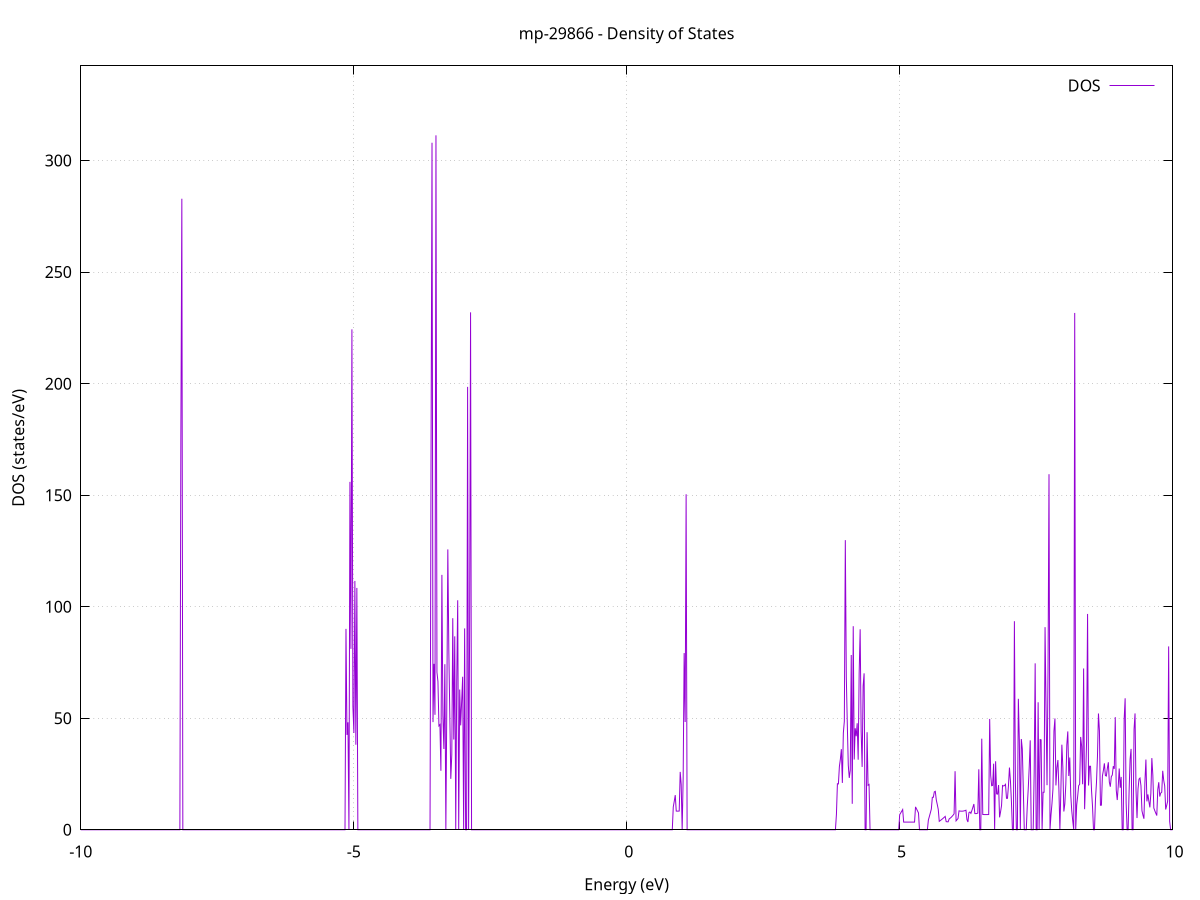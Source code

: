 set title 'mp-29866 - Density of States'
set xlabel 'Energy (eV)'
set ylabel 'DOS (states/eV)'
set grid
set xrange [-10:10]
set yrange [0:342.455]
set xzeroaxis lt -1
set terminal png size 800,600
set output 'mp-29866_dos_gnuplot.png'
plot '-' using 1:2 with lines title 'DOS'
-24.632900 0.000000
-24.614800 0.000000
-24.596700 0.000000
-24.578600 0.000000
-24.560500 0.000000
-24.542400 0.000000
-24.524200 0.000000
-24.506100 0.000000
-24.488000 0.000000
-24.469900 0.000000
-24.451800 0.000000
-24.433700 0.000000
-24.415600 0.000000
-24.397400 0.000000
-24.379300 0.000000
-24.361200 0.000000
-24.343100 0.000000
-24.325000 0.000000
-24.306900 0.000000
-24.288700 0.000000
-24.270600 0.000000
-24.252500 0.000000
-24.234400 0.000000
-24.216300 0.000000
-24.198200 0.000000
-24.180100 0.000000
-24.161900 0.000000
-24.143800 0.000000
-24.125700 0.000000
-24.107600 0.000000
-24.089500 0.000000
-24.071400 0.000000
-24.053300 0.000000
-24.035100 0.000000
-24.017000 0.000000
-23.998900 0.000000
-23.980800 0.000000
-23.962700 0.000000
-23.944600 0.000000
-23.926500 0.000000
-23.908300 0.000000
-23.890200 0.000000
-23.872100 0.000000
-23.854000 0.000000
-23.835900 0.000000
-23.817800 0.000000
-23.799700 0.000000
-23.781500 0.000000
-23.763400 0.000000
-23.745300 0.000000
-23.727200 0.000000
-23.709100 0.000000
-23.691000 0.000000
-23.672900 0.000000
-23.654700 0.000000
-23.636600 0.000000
-23.618500 0.000000
-23.600400 0.000000
-23.582300 0.000000
-23.564200 0.000000
-23.546100 0.000000
-23.527900 0.000000
-23.509800 0.000000
-23.491700 0.000000
-23.473600 0.000000
-23.455500 0.000000
-23.437400 0.000000
-23.419300 0.000000
-23.401100 0.000000
-23.383000 0.000000
-23.364900 0.000000
-23.346800 0.000000
-23.328700 0.000000
-23.310600 0.000000
-23.292500 0.000000
-23.274300 0.000000
-23.256200 0.000000
-23.238100 0.000000
-23.220000 0.000000
-23.201900 0.000000
-23.183800 0.000000
-23.165600 0.000000
-23.147500 0.000000
-23.129400 0.000000
-23.111300 0.000000
-23.093200 0.000000
-23.075100 0.000000
-23.057000 0.000000
-23.038800 0.000000
-23.020700 0.000000
-23.002600 0.000000
-22.984500 0.000000
-22.966400 0.000000
-22.948300 0.000000
-22.930200 0.000000
-22.912000 0.000000
-22.893900 0.000000
-22.875800 0.000000
-22.857700 0.000000
-22.839600 0.000000
-22.821500 0.000000
-22.803400 0.000000
-22.785200 0.000000
-22.767100 0.000000
-22.749000 0.000000
-22.730900 0.000000
-22.712800 0.000000
-22.694700 0.000000
-22.676600 0.000000
-22.658400 0.000000
-22.640300 0.000000
-22.622200 0.000000
-22.604100 0.000000
-22.586000 0.000000
-22.567900 0.000000
-22.549800 0.000000
-22.531600 0.000000
-22.513500 0.000000
-22.495400 0.000000
-22.477300 0.000000
-22.459200 0.000000
-22.441100 0.000000
-22.423000 0.000000
-22.404800 0.000000
-22.386700 0.000000
-22.368600 0.000000
-22.350500 0.000000
-22.332400 0.000000
-22.314300 0.000000
-22.296200 0.000000
-22.278000 0.000000
-22.259900 0.000000
-22.241800 0.000000
-22.223700 0.000000
-22.205600 0.000000
-22.187500 0.000000
-22.169400 0.000000
-22.151200 0.000000
-22.133100 0.000000
-22.115000 0.000000
-22.096900 0.000000
-22.078800 0.000000
-22.060700 0.000000
-22.042500 0.000000
-22.024400 0.000000
-22.006300 0.000000
-21.988200 0.000000
-21.970100 0.000000
-21.952000 0.000000
-21.933900 0.000000
-21.915700 0.000000
-21.897600 0.000000
-21.879500 0.000000
-21.861400 0.000000
-21.843300 0.000000
-21.825200 0.000000
-21.807100 0.000000
-21.788900 0.000000
-21.770800 0.000000
-21.752700 0.000000
-21.734600 0.000000
-21.716500 0.000000
-21.698400 0.000000
-21.680300 0.000000
-21.662100 0.000000
-21.644000 0.000000
-21.625900 0.000000
-21.607800 0.000000
-21.589700 0.000000
-21.571600 0.000000
-21.553500 0.000000
-21.535300 0.000000
-21.517200 0.000000
-21.499100 0.000000
-21.481000 0.000000
-21.462900 0.000000
-21.444800 0.000000
-21.426700 0.000000
-21.408500 0.000000
-21.390400 0.000000
-21.372300 0.000000
-21.354200 0.000000
-21.336100 0.000000
-21.318000 0.000000
-21.299900 0.000000
-21.281700 0.000000
-21.263600 0.000000
-21.245500 0.000000
-21.227400 0.000000
-21.209300 0.000000
-21.191200 0.000000
-21.173100 0.000000
-21.154900 0.000000
-21.136800 0.000000
-21.118700 0.000000
-21.100600 0.000000
-21.082500 0.000000
-21.064400 0.000000
-21.046200 0.000000
-21.028100 0.000000
-21.010000 0.000000
-20.991900 0.000000
-20.973800 0.000000
-20.955700 0.000000
-20.937600 0.000000
-20.919400 0.000000
-20.901300 0.000000
-20.883200 0.000000
-20.865100 0.000000
-20.847000 0.000000
-20.828900 0.000000
-20.810800 0.000000
-20.792600 0.000000
-20.774500 0.000000
-20.756400 0.000000
-20.738300 0.000000
-20.720200 0.000000
-20.702100 0.000000
-20.684000 0.000000
-20.665800 0.000000
-20.647700 0.000000
-20.629600 0.000000
-20.611500 0.000000
-20.593400 0.000000
-20.575300 0.000000
-20.557200 0.000000
-20.539000 0.000000
-20.520900 0.000000
-20.502800 0.000000
-20.484700 0.000000
-20.466600 0.000000
-20.448500 0.000000
-20.430400 0.000000
-20.412200 0.000000
-20.394100 0.000000
-20.376000 0.000000
-20.357900 0.000000
-20.339800 0.000000
-20.321700 0.000000
-20.303600 0.000000
-20.285400 0.000000
-20.267300 0.000000
-20.249200 0.000000
-20.231100 0.000000
-20.213000 0.000000
-20.194900 0.000000
-20.176800 0.000000
-20.158600 0.000000
-20.140500 0.000000
-20.122400 0.000000
-20.104300 0.000000
-20.086200 0.000000
-20.068100 0.000000
-20.050000 0.000000
-20.031800 0.000000
-20.013700 0.000000
-19.995600 0.000000
-19.977500 0.000000
-19.959400 0.000000
-19.941300 0.000000
-19.923100 0.000000
-19.905000 0.000000
-19.886900 0.000000
-19.868800 0.000000
-19.850700 0.000000
-19.832600 0.000000
-19.814500 0.000000
-19.796300 0.000000
-19.778200 0.000000
-19.760100 0.000000
-19.742000 0.000000
-19.723900 0.000000
-19.705800 0.000000
-19.687700 0.000000
-19.669500 0.000000
-19.651400 0.000000
-19.633300 0.000000
-19.615200 0.000000
-19.597100 0.000000
-19.579000 0.000000
-19.560900 0.000000
-19.542700 0.000000
-19.524600 0.000000
-19.506500 0.000000
-19.488400 0.000000
-19.470300 0.000000
-19.452200 0.000000
-19.434100 0.000000
-19.415900 0.000000
-19.397800 0.000000
-19.379700 0.000000
-19.361600 0.000000
-19.343500 0.000000
-19.325400 0.000000
-19.307300 0.000000
-19.289100 0.000000
-19.271000 0.000000
-19.252900 0.000000
-19.234800 0.000000
-19.216700 0.000000
-19.198600 0.000000
-19.180500 0.000000
-19.162300 0.000000
-19.144200 0.000000
-19.126100 0.000000
-19.108000 0.000000
-19.089900 0.000000
-19.071800 0.000000
-19.053700 0.000000
-19.035500 0.000000
-19.017400 0.000000
-18.999300 0.000000
-18.981200 0.000000
-18.963100 0.000000
-18.945000 0.000000
-18.926900 0.000000
-18.908700 0.000000
-18.890600 0.000000
-18.872500 0.000000
-18.854400 0.000000
-18.836300 0.000000
-18.818200 0.000000
-18.800000 0.000000
-18.781900 0.000000
-18.763800 0.000000
-18.745700 0.000000
-18.727600 0.000000
-18.709500 0.000000
-18.691400 0.000000
-18.673200 0.000000
-18.655100 0.000000
-18.637000 0.000000
-18.618900 0.000000
-18.600800 0.000000
-18.582700 0.000000
-18.564600 0.000000
-18.546400 0.000000
-18.528300 0.000000
-18.510200 0.000000
-18.492100 0.000000
-18.474000 0.000000
-18.455900 0.000000
-18.437800 0.000000
-18.419600 0.000000
-18.401500 0.000000
-18.383400 0.000000
-18.365300 0.000000
-18.347200 0.000000
-18.329100 0.000000
-18.311000 0.000000
-18.292800 0.000000
-18.274700 0.000000
-18.256600 0.000000
-18.238500 0.000000
-18.220400 0.000000
-18.202300 0.000000
-18.184200 0.000000
-18.166000 0.000000
-18.147900 0.000000
-18.129800 0.000000
-18.111700 0.000000
-18.093600 0.000000
-18.075500 0.000000
-18.057400 0.000000
-18.039200 0.000000
-18.021100 0.000000
-18.003000 0.000000
-17.984900 0.000000
-17.966800 0.000000
-17.948700 0.000000
-17.930600 0.000000
-17.912400 0.000000
-17.894300 0.000000
-17.876200 0.000000
-17.858100 0.000000
-17.840000 0.000000
-17.821900 0.000000
-17.803700 0.000000
-17.785600 0.000000
-17.767500 0.000000
-17.749400 0.000000
-17.731300 0.000000
-17.713200 0.000000
-17.695100 0.000000
-17.676900 0.000000
-17.658800 0.000000
-17.640700 0.000000
-17.622600 0.000000
-17.604500 0.000000
-17.586400 0.000000
-17.568300 0.000000
-17.550100 0.000000
-17.532000 0.000000
-17.513900 0.000000
-17.495800 0.000000
-17.477700 0.000000
-17.459600 0.000000
-17.441500 0.000000
-17.423300 0.000000
-17.405200 0.000000
-17.387100 0.000000
-17.369000 0.000000
-17.350900 0.000000
-17.332800 0.000000
-17.314700 0.000000
-17.296500 0.000000
-17.278400 0.000000
-17.260300 0.000000
-17.242200 0.000000
-17.224100 0.000000
-17.206000 0.000000
-17.187900 0.000000
-17.169700 0.000000
-17.151600 0.000000
-17.133500 0.000000
-17.115400 0.000000
-17.097300 0.000000
-17.079200 0.000000
-17.061100 0.000000
-17.042900 0.000000
-17.024800 0.000000
-17.006700 0.000000
-16.988600 0.000000
-16.970500 0.000000
-16.952400 0.000000
-16.934300 0.000000
-16.916100 0.000000
-16.898000 0.000000
-16.879900 0.000000
-16.861800 0.000000
-16.843700 0.000000
-16.825600 0.000000
-16.807500 0.000000
-16.789300 0.000000
-16.771200 0.000000
-16.753100 0.000000
-16.735000 0.000000
-16.716900 0.000000
-16.698800 0.000000
-16.680600 0.000000
-16.662500 0.000000
-16.644400 0.000000
-16.626300 0.000000
-16.608200 0.000000
-16.590100 0.000000
-16.572000 0.000000
-16.553800 0.000000
-16.535700 0.000000
-16.517600 0.000000
-16.499500 0.000000
-16.481400 0.000000
-16.463300 0.000000
-16.445200 0.000000
-16.427000 0.000000
-16.408900 0.000000
-16.390800 0.000000
-16.372700 0.000000
-16.354600 0.000000
-16.336500 0.000000
-16.318400 0.000000
-16.300200 0.000000
-16.282100 0.000000
-16.264000 0.000000
-16.245900 0.000000
-16.227800 0.000000
-16.209700 54.570800
-16.191600 0.000000
-16.173400 142.976400
-16.155300 39.903200
-16.137200 0.000000
-16.119100 0.000000
-16.101000 0.000000
-16.082900 0.000000
-16.064800 0.000000
-16.046600 0.000000
-16.028500 0.000000
-16.010400 0.000000
-15.992300 0.000000
-15.974200 0.000000
-15.956100 0.000000
-15.938000 0.000000
-15.919800 0.000000
-15.901700 0.000000
-15.883600 0.000000
-15.865500 0.000000
-15.847400 0.000000
-15.829300 0.000000
-15.811200 0.000000
-15.793000 0.000000
-15.774900 0.000000
-15.756800 0.000000
-15.738700 0.000000
-15.720600 0.000000
-15.702500 0.000000
-15.684400 0.000000
-15.666200 0.000000
-15.648100 0.000000
-15.630000 0.000000
-15.611900 0.000000
-15.593800 0.000000
-15.575700 0.000000
-15.557500 0.000000
-15.539400 0.000000
-15.521300 0.000000
-15.503200 0.000000
-15.485100 0.000000
-15.467000 0.000000
-15.448900 202.214100
-15.430700 954.717300
-15.412600 2573.237900
-15.394500 0.000000
-15.376400 0.000000
-15.358300 0.000000
-15.340200 0.000000
-15.322100 0.000000
-15.303900 0.000000
-15.285800 0.000000
-15.267700 0.000000
-15.249600 0.000000
-15.231500 0.000000
-15.213400 0.000000
-15.195300 0.000000
-15.177100 0.000000
-15.159000 0.000000
-15.140900 0.000000
-15.122800 0.000000
-15.104700 0.000000
-15.086600 0.000000
-15.068500 0.000000
-15.050300 0.000000
-15.032200 0.000000
-15.014100 0.000000
-14.996000 0.000000
-14.977900 0.000000
-14.959800 0.000000
-14.941700 0.000000
-14.923500 0.000000
-14.905400 0.000000
-14.887300 0.000000
-14.869200 0.000000
-14.851100 0.000000
-14.833000 0.000000
-14.814900 0.000000
-14.796700 0.000000
-14.778600 0.000000
-14.760500 0.000000
-14.742400 0.000000
-14.724300 0.000000
-14.706200 0.000000
-14.688100 0.000000
-14.669900 0.000000
-14.651800 0.000000
-14.633700 0.000000
-14.615600 0.000000
-14.597500 0.000000
-14.579400 0.000000
-14.561200 0.000000
-14.543100 0.000000
-14.525000 0.000000
-14.506900 0.000000
-14.488800 0.000000
-14.470700 0.000000
-14.452600 0.000000
-14.434400 0.000000
-14.416300 0.000000
-14.398200 0.000000
-14.380100 0.000000
-14.362000 0.000000
-14.343900 0.000000
-14.325800 0.000000
-14.307600 0.000000
-14.289500 0.000000
-14.271400 0.000000
-14.253300 0.000000
-14.235200 0.000000
-14.217100 0.000000
-14.199000 0.000000
-14.180800 0.000000
-14.162700 0.000000
-14.144600 0.000000
-14.126500 0.000000
-14.108400 0.000000
-14.090300 0.000000
-14.072200 0.000000
-14.054000 0.000000
-14.035900 0.000000
-14.017800 0.000000
-13.999700 0.000000
-13.981600 0.000000
-13.963500 0.000000
-13.945400 0.000000
-13.927200 0.000000
-13.909100 0.000000
-13.891000 0.000000
-13.872900 0.000000
-13.854800 0.000000
-13.836700 0.000000
-13.818600 0.000000
-13.800400 0.000000
-13.782300 0.000000
-13.764200 0.000000
-13.746100 0.000000
-13.728000 0.000000
-13.709900 0.000000
-13.691800 0.000000
-13.673600 0.000000
-13.655500 0.000000
-13.637400 0.000000
-13.619300 0.000000
-13.601200 0.000000
-13.583100 0.000000
-13.565000 0.000000
-13.546800 0.000000
-13.528700 0.000000
-13.510600 0.000000
-13.492500 0.000000
-13.474400 0.000000
-13.456300 0.000000
-13.438100 0.000000
-13.420000 0.000000
-13.401900 0.000000
-13.383800 0.000000
-13.365700 0.000000
-13.347600 0.000000
-13.329500 0.000000
-13.311300 0.000000
-13.293200 0.000000
-13.275100 0.000000
-13.257000 0.000000
-13.238900 0.000000
-13.220800 0.000000
-13.202700 0.000000
-13.184500 0.000000
-13.166400 0.000000
-13.148300 0.000000
-13.130200 0.000000
-13.112100 0.000000
-13.094000 0.000000
-13.075900 0.000000
-13.057700 0.000000
-13.039600 0.000000
-13.021500 0.000000
-13.003400 0.000000
-12.985300 0.000000
-12.967200 0.000000
-12.949100 0.000000
-12.930900 0.000000
-12.912800 0.000000
-12.894700 0.000000
-12.876600 0.000000
-12.858500 0.000000
-12.840400 0.000000
-12.822300 0.000000
-12.804100 0.000000
-12.786000 0.000000
-12.767900 0.000000
-12.749800 0.000000
-12.731700 0.000000
-12.713600 0.000000
-12.695500 0.000000
-12.677300 0.000000
-12.659200 0.000000
-12.641100 0.000000
-12.623000 0.000000
-12.604900 0.000000
-12.586800 0.000000
-12.568700 0.000000
-12.550500 0.000000
-12.532400 0.000000
-12.514300 0.000000
-12.496200 0.000000
-12.478100 0.000000
-12.460000 0.000000
-12.441900 0.000000
-12.423700 0.000000
-12.405600 0.000000
-12.387500 0.000000
-12.369400 0.000000
-12.351300 0.000000
-12.333200 0.000000
-12.315000 0.000000
-12.296900 0.000000
-12.278800 0.000000
-12.260700 0.000000
-12.242600 0.000000
-12.224500 0.000000
-12.206400 0.000000
-12.188200 0.000000
-12.170100 0.000000
-12.152000 0.000000
-12.133900 0.000000
-12.115800 0.000000
-12.097700 0.000000
-12.079600 0.000000
-12.061400 0.000000
-12.043300 0.000000
-12.025200 0.000000
-12.007100 0.000000
-11.989000 0.000000
-11.970900 0.000000
-11.952800 0.000000
-11.934600 0.000000
-11.916500 0.000000
-11.898400 0.000000
-11.880300 0.000000
-11.862200 0.000000
-11.844100 0.000000
-11.826000 0.000000
-11.807800 0.000000
-11.789700 0.000000
-11.771600 0.000000
-11.753500 0.000000
-11.735400 0.000000
-11.717300 0.000000
-11.699200 0.000000
-11.681000 0.000000
-11.662900 0.000000
-11.644800 0.000000
-11.626700 0.000000
-11.608600 0.000000
-11.590500 0.000000
-11.572400 0.000000
-11.554200 0.000000
-11.536100 0.000000
-11.518000 0.000000
-11.499900 0.000000
-11.481800 0.000000
-11.463700 0.000000
-11.445600 0.000000
-11.427400 0.000000
-11.409300 0.000000
-11.391200 0.000000
-11.373100 0.000000
-11.355000 0.000000
-11.336900 0.000000
-11.318700 0.000000
-11.300600 0.000000
-11.282500 0.000000
-11.264400 0.000000
-11.246300 0.000000
-11.228200 0.000000
-11.210100 0.000000
-11.191900 0.000000
-11.173800 0.000000
-11.155700 0.000000
-11.137600 0.000000
-11.119500 0.000000
-11.101400 0.000000
-11.083300 0.000000
-11.065100 0.000000
-11.047000 0.000000
-11.028900 0.000000
-11.010800 0.000000
-10.992700 0.000000
-10.974600 0.000000
-10.956500 0.000000
-10.938300 0.000000
-10.920200 0.000000
-10.902100 0.000000
-10.884000 0.000000
-10.865900 0.000000
-10.847800 0.000000
-10.829700 0.000000
-10.811500 0.000000
-10.793400 0.000000
-10.775300 0.000000
-10.757200 0.000000
-10.739100 0.000000
-10.721000 0.000000
-10.702900 0.000000
-10.684700 0.000000
-10.666600 0.000000
-10.648500 0.000000
-10.630400 0.000000
-10.612300 0.000000
-10.594200 0.000000
-10.576100 0.000000
-10.557900 0.000000
-10.539800 0.000000
-10.521700 0.000000
-10.503600 0.000000
-10.485500 0.000000
-10.467400 0.000000
-10.449300 0.000000
-10.431100 0.000000
-10.413000 0.000000
-10.394900 0.000000
-10.376800 0.000000
-10.358700 0.000000
-10.340600 0.000000
-10.322500 0.000000
-10.304300 0.000000
-10.286200 0.000000
-10.268100 0.000000
-10.250000 0.000000
-10.231900 0.000000
-10.213800 0.000000
-10.195600 0.000000
-10.177500 0.000000
-10.159400 0.000000
-10.141300 0.000000
-10.123200 0.000000
-10.105100 0.000000
-10.087000 0.000000
-10.068800 0.000000
-10.050700 0.000000
-10.032600 0.000000
-10.014500 0.000000
-9.996400 0.000000
-9.978300 0.000000
-9.960200 0.000000
-9.942000 0.000000
-9.923900 0.000000
-9.905800 0.000000
-9.887700 0.000000
-9.869600 0.000000
-9.851500 0.000000
-9.833400 0.000000
-9.815200 0.000000
-9.797100 0.000000
-9.779000 0.000000
-9.760900 0.000000
-9.742800 0.000000
-9.724700 0.000000
-9.706600 0.000000
-9.688400 0.000000
-9.670300 0.000000
-9.652200 0.000000
-9.634100 0.000000
-9.616000 0.000000
-9.597900 0.000000
-9.579800 0.000000
-9.561600 0.000000
-9.543500 0.000000
-9.525400 0.000000
-9.507300 0.000000
-9.489200 0.000000
-9.471100 0.000000
-9.453000 0.000000
-9.434800 0.000000
-9.416700 0.000000
-9.398600 0.000000
-9.380500 0.000000
-9.362400 0.000000
-9.344300 0.000000
-9.326200 0.000000
-9.308000 0.000000
-9.289900 0.000000
-9.271800 0.000000
-9.253700 0.000000
-9.235600 0.000000
-9.217500 0.000000
-9.199400 0.000000
-9.181200 0.000000
-9.163100 0.000000
-9.145000 0.000000
-9.126900 0.000000
-9.108800 0.000000
-9.090700 0.000000
-9.072500 0.000000
-9.054400 0.000000
-9.036300 0.000000
-9.018200 0.000000
-9.000100 0.000000
-8.982000 0.000000
-8.963900 0.000000
-8.945700 0.000000
-8.927600 0.000000
-8.909500 0.000000
-8.891400 0.000000
-8.873300 0.000000
-8.855200 0.000000
-8.837100 0.000000
-8.818900 0.000000
-8.800800 0.000000
-8.782700 0.000000
-8.764600 0.000000
-8.746500 0.000000
-8.728400 0.000000
-8.710300 0.000000
-8.692100 0.000000
-8.674000 0.000000
-8.655900 0.000000
-8.637800 0.000000
-8.619700 0.000000
-8.601600 0.000000
-8.583500 0.000000
-8.565300 0.000000
-8.547200 0.000000
-8.529100 0.000000
-8.511000 0.000000
-8.492900 0.000000
-8.474800 0.000000
-8.456700 0.000000
-8.438500 0.000000
-8.420400 0.000000
-8.402300 0.000000
-8.384200 0.000000
-8.366100 0.000000
-8.348000 0.000000
-8.329900 0.000000
-8.311700 0.000000
-8.293600 0.000000
-8.275500 0.000000
-8.257400 0.000000
-8.239300 0.000000
-8.221200 0.000000
-8.203100 0.000000
-8.184900 0.000000
-8.166800 176.153300
-8.148700 282.906400
-8.130600 0.000000
-8.112500 0.000000
-8.094400 0.000000
-8.076200 0.000000
-8.058100 0.000000
-8.040000 0.000000
-8.021900 0.000000
-8.003800 0.000000
-7.985700 0.000000
-7.967600 0.000000
-7.949400 0.000000
-7.931300 0.000000
-7.913200 0.000000
-7.895100 0.000000
-7.877000 0.000000
-7.858900 0.000000
-7.840800 0.000000
-7.822600 0.000000
-7.804500 0.000000
-7.786400 0.000000
-7.768300 0.000000
-7.750200 0.000000
-7.732100 0.000000
-7.714000 0.000000
-7.695800 0.000000
-7.677700 0.000000
-7.659600 0.000000
-7.641500 0.000000
-7.623400 0.000000
-7.605300 0.000000
-7.587200 0.000000
-7.569000 0.000000
-7.550900 0.000000
-7.532800 0.000000
-7.514700 0.000000
-7.496600 0.000000
-7.478500 0.000000
-7.460400 0.000000
-7.442200 0.000000
-7.424100 0.000000
-7.406000 0.000000
-7.387900 0.000000
-7.369800 0.000000
-7.351700 0.000000
-7.333600 0.000000
-7.315400 0.000000
-7.297300 0.000000
-7.279200 0.000000
-7.261100 0.000000
-7.243000 0.000000
-7.224900 0.000000
-7.206800 0.000000
-7.188600 0.000000
-7.170500 0.000000
-7.152400 0.000000
-7.134300 0.000000
-7.116200 0.000000
-7.098100 0.000000
-7.080000 0.000000
-7.061800 0.000000
-7.043700 0.000000
-7.025600 0.000000
-7.007500 0.000000
-6.989400 0.000000
-6.971300 0.000000
-6.953100 0.000000
-6.935000 0.000000
-6.916900 0.000000
-6.898800 0.000000
-6.880700 0.000000
-6.862600 0.000000
-6.844500 0.000000
-6.826300 0.000000
-6.808200 0.000000
-6.790100 0.000000
-6.772000 0.000000
-6.753900 0.000000
-6.735800 0.000000
-6.717700 0.000000
-6.699500 0.000000
-6.681400 0.000000
-6.663300 0.000000
-6.645200 0.000000
-6.627100 0.000000
-6.609000 0.000000
-6.590900 0.000000
-6.572700 0.000000
-6.554600 0.000000
-6.536500 0.000000
-6.518400 0.000000
-6.500300 0.000000
-6.482200 0.000000
-6.464100 0.000000
-6.445900 0.000000
-6.427800 0.000000
-6.409700 0.000000
-6.391600 0.000000
-6.373500 0.000000
-6.355400 0.000000
-6.337300 0.000000
-6.319100 0.000000
-6.301000 0.000000
-6.282900 0.000000
-6.264800 0.000000
-6.246700 0.000000
-6.228600 0.000000
-6.210500 0.000000
-6.192300 0.000000
-6.174200 0.000000
-6.156100 0.000000
-6.138000 0.000000
-6.119900 0.000000
-6.101800 0.000000
-6.083700 0.000000
-6.065500 0.000000
-6.047400 0.000000
-6.029300 0.000000
-6.011200 0.000000
-5.993100 0.000000
-5.975000 0.000000
-5.956900 0.000000
-5.938700 0.000000
-5.920600 0.000000
-5.902500 0.000000
-5.884400 0.000000
-5.866300 0.000000
-5.848200 0.000000
-5.830000 0.000000
-5.811900 0.000000
-5.793800 0.000000
-5.775700 0.000000
-5.757600 0.000000
-5.739500 0.000000
-5.721400 0.000000
-5.703200 0.000000
-5.685100 0.000000
-5.667000 0.000000
-5.648900 0.000000
-5.630800 0.000000
-5.612700 0.000000
-5.594600 0.000000
-5.576400 0.000000
-5.558300 0.000000
-5.540200 0.000000
-5.522100 0.000000
-5.504000 0.000000
-5.485900 0.000000
-5.467800 0.000000
-5.449600 0.000000
-5.431500 0.000000
-5.413400 0.000000
-5.395300 0.000000
-5.377200 0.000000
-5.359100 0.000000
-5.341000 0.000000
-5.322800 0.000000
-5.304700 0.000000
-5.286600 0.000000
-5.268500 0.000000
-5.250400 0.000000
-5.232300 0.000000
-5.214200 0.000000
-5.196000 0.000000
-5.177900 0.000000
-5.159800 0.000000
-5.141700 90.052000
-5.123600 42.515900
-5.105500 48.177000
-5.087400 0.000000
-5.069200 155.979800
-5.051100 81.104700
-5.033000 224.351100
-5.014900 55.286600
-4.996800 43.385200
-4.978700 111.555300
-4.960600 38.137200
-4.942400 108.403600
-4.924300 0.000000
-4.906200 0.000000
-4.888100 0.000000
-4.870000 0.000000
-4.851900 0.000000
-4.833700 0.000000
-4.815600 0.000000
-4.797500 0.000000
-4.779400 0.000000
-4.761300 0.000000
-4.743200 0.000000
-4.725100 0.000000
-4.706900 0.000000
-4.688800 0.000000
-4.670700 0.000000
-4.652600 0.000000
-4.634500 0.000000
-4.616400 0.000000
-4.598300 0.000000
-4.580100 0.000000
-4.562000 0.000000
-4.543900 0.000000
-4.525800 0.000000
-4.507700 0.000000
-4.489600 0.000000
-4.471500 0.000000
-4.453300 0.000000
-4.435200 0.000000
-4.417100 0.000000
-4.399000 0.000000
-4.380900 0.000000
-4.362800 0.000000
-4.344700 0.000000
-4.326500 0.000000
-4.308400 0.000000
-4.290300 0.000000
-4.272200 0.000000
-4.254100 0.000000
-4.236000 0.000000
-4.217900 0.000000
-4.199700 0.000000
-4.181600 0.000000
-4.163500 0.000000
-4.145400 0.000000
-4.127300 0.000000
-4.109200 0.000000
-4.091100 0.000000
-4.072900 0.000000
-4.054800 0.000000
-4.036700 0.000000
-4.018600 0.000000
-4.000500 0.000000
-3.982400 0.000000
-3.964300 0.000000
-3.946100 0.000000
-3.928000 0.000000
-3.909900 0.000000
-3.891800 0.000000
-3.873700 0.000000
-3.855600 0.000000
-3.837500 0.000000
-3.819300 0.000000
-3.801200 0.000000
-3.783100 0.000000
-3.765000 0.000000
-3.746900 0.000000
-3.728800 0.000000
-3.710600 0.000000
-3.692500 0.000000
-3.674400 0.000000
-3.656300 0.000000
-3.638200 0.000000
-3.620100 0.000000
-3.602000 0.000000
-3.583800 164.775900
-3.565700 308.001000
-3.547600 48.251200
-3.529500 74.414300
-3.511400 51.544500
-3.493300 311.322700
-3.475200 70.611000
-3.457000 66.456100
-3.438900 46.589500
-3.420800 47.134100
-3.402700 26.455300
-3.384600 114.287100
-3.366500 51.171500
-3.348400 36.224700
-3.330200 74.216100
-3.312100 0.000000
-3.294000 57.974500
-3.275900 125.694300
-3.257800 80.625000
-3.239700 51.429900
-3.221600 22.816800
-3.203400 33.681500
-3.185300 94.850000
-3.167200 40.456600
-3.149100 86.717500
-3.131000 0.000000
-3.112900 66.497900
-3.094800 102.874600
-3.076600 0.000000
-3.058500 62.852600
-3.040400 46.814200
-3.022300 57.762500
-3.004200 68.590800
-2.986100 0.000000
-2.968000 90.279400
-2.949800 0.000000
-2.931700 0.000000
-2.913600 198.544800
-2.895500 0.000000
-2.877400 86.576900
-2.859300 231.964800
-2.841200 0.000000
-2.823000 0.000000
-2.804900 0.000000
-2.786800 0.000000
-2.768700 0.000000
-2.750600 0.000000
-2.732500 0.000000
-2.714400 0.000000
-2.696200 0.000000
-2.678100 0.000000
-2.660000 0.000000
-2.641900 0.000000
-2.623800 0.000000
-2.605700 0.000000
-2.587500 0.000000
-2.569400 0.000000
-2.551300 0.000000
-2.533200 0.000000
-2.515100 0.000000
-2.497000 0.000000
-2.478900 0.000000
-2.460700 0.000000
-2.442600 0.000000
-2.424500 0.000000
-2.406400 0.000000
-2.388300 0.000000
-2.370200 0.000000
-2.352100 0.000000
-2.333900 0.000000
-2.315800 0.000000
-2.297700 0.000000
-2.279600 0.000000
-2.261500 0.000000
-2.243400 0.000000
-2.225300 0.000000
-2.207100 0.000000
-2.189000 0.000000
-2.170900 0.000000
-2.152800 0.000000
-2.134700 0.000000
-2.116600 0.000000
-2.098500 0.000000
-2.080300 0.000000
-2.062200 0.000000
-2.044100 0.000000
-2.026000 0.000000
-2.007900 0.000000
-1.989800 0.000000
-1.971700 0.000000
-1.953500 0.000000
-1.935400 0.000000
-1.917300 0.000000
-1.899200 0.000000
-1.881100 0.000000
-1.863000 0.000000
-1.844900 0.000000
-1.826700 0.000000
-1.808600 0.000000
-1.790500 0.000000
-1.772400 0.000000
-1.754300 0.000000
-1.736200 0.000000
-1.718100 0.000000
-1.699900 0.000000
-1.681800 0.000000
-1.663700 0.000000
-1.645600 0.000000
-1.627500 0.000000
-1.609400 0.000000
-1.591200 0.000000
-1.573100 0.000000
-1.555000 0.000000
-1.536900 0.000000
-1.518800 0.000000
-1.500700 0.000000
-1.482600 0.000000
-1.464400 0.000000
-1.446300 0.000000
-1.428200 0.000000
-1.410100 0.000000
-1.392000 0.000000
-1.373900 0.000000
-1.355800 0.000000
-1.337600 0.000000
-1.319500 0.000000
-1.301400 0.000000
-1.283300 0.000000
-1.265200 0.000000
-1.247100 0.000000
-1.229000 0.000000
-1.210800 0.000000
-1.192700 0.000000
-1.174600 0.000000
-1.156500 0.000000
-1.138400 0.000000
-1.120300 0.000000
-1.102200 0.000000
-1.084000 0.000000
-1.065900 0.000000
-1.047800 0.000000
-1.029700 0.000000
-1.011600 0.000000
-0.993500 0.000000
-0.975400 0.000000
-0.957200 0.000000
-0.939100 0.000000
-0.921000 0.000000
-0.902900 0.000000
-0.884800 0.000000
-0.866700 0.000000
-0.848600 0.000000
-0.830400 0.000000
-0.812300 0.000000
-0.794200 0.000000
-0.776100 0.000000
-0.758000 0.000000
-0.739900 0.000000
-0.721800 0.000000
-0.703600 0.000000
-0.685500 0.000000
-0.667400 0.000000
-0.649300 0.000000
-0.631200 0.000000
-0.613100 0.000000
-0.595000 0.000000
-0.576800 0.000000
-0.558700 0.000000
-0.540600 0.000000
-0.522500 0.000000
-0.504400 0.000000
-0.486300 0.000000
-0.468100 0.000000
-0.450000 0.000000
-0.431900 0.000000
-0.413800 0.000000
-0.395700 0.000000
-0.377600 0.000000
-0.359500 0.000000
-0.341300 0.000000
-0.323200 0.000000
-0.305100 0.000000
-0.287000 0.000000
-0.268900 0.000000
-0.250800 0.000000
-0.232700 0.000000
-0.214500 0.000000
-0.196400 0.000000
-0.178300 0.000000
-0.160200 0.000000
-0.142100 0.000000
-0.124000 0.000000
-0.105900 0.000000
-0.087700 0.000000
-0.069600 0.000000
-0.051500 0.000000
-0.033400 0.000000
-0.015300 0.000000
0.002800 0.000000
0.020900 0.000000
0.039100 0.000000
0.057200 0.000000
0.075300 0.000000
0.093400 0.000000
0.111500 0.000000
0.129600 0.000000
0.147700 0.000000
0.165900 0.000000
0.184000 0.000000
0.202100 0.000000
0.220200 0.000000
0.238300 0.000000
0.256400 0.000000
0.274500 0.000000
0.292700 0.000000
0.310800 0.000000
0.328900 0.000000
0.347000 0.000000
0.365100 0.000000
0.383200 0.000000
0.401300 0.000000
0.419500 0.000000
0.437600 0.000000
0.455700 0.000000
0.473800 0.000000
0.491900 0.000000
0.510000 0.000000
0.528100 0.000000
0.546300 0.000000
0.564400 0.000000
0.582500 0.000000
0.600600 0.000000
0.618700 0.000000
0.636800 0.000000
0.655000 0.000000
0.673100 0.000000
0.691200 0.000000
0.709300 0.000000
0.727400 0.000000
0.745500 0.000000
0.763600 0.000000
0.781800 0.000000
0.799900 0.000000
0.818000 0.000000
0.836100 0.000000
0.854200 10.217200
0.872300 12.780000
0.890400 15.539300
0.908600 8.381900
0.926700 8.355800
0.944800 8.358400
0.962900 8.389700
0.981000 25.939500
0.999100 20.378700
1.017200 0.000000
1.035400 23.368500
1.053500 79.220400
1.071600 48.323000
1.089700 150.414100
1.107800 0.000000
1.125900 0.000000
1.144000 0.000000
1.162200 0.000000
1.180300 0.000000
1.198400 0.000000
1.216500 0.000000
1.234600 0.000000
1.252700 0.000000
1.270800 0.000000
1.289000 0.000000
1.307100 0.000000
1.325200 0.000000
1.343300 0.000000
1.361400 0.000000
1.379500 0.000000
1.397600 0.000000
1.415800 0.000000
1.433900 0.000000
1.452000 0.000000
1.470100 0.000000
1.488200 0.000000
1.506300 0.000000
1.524400 0.000000
1.542600 0.000000
1.560700 0.000000
1.578800 0.000000
1.596900 0.000000
1.615000 0.000000
1.633100 0.000000
1.651300 0.000000
1.669400 0.000000
1.687500 0.000000
1.705600 0.000000
1.723700 0.000000
1.741800 0.000000
1.759900 0.000000
1.778100 0.000000
1.796200 0.000000
1.814300 0.000000
1.832400 0.000000
1.850500 0.000000
1.868600 0.000000
1.886700 0.000000
1.904900 0.000000
1.923000 0.000000
1.941100 0.000000
1.959200 0.000000
1.977300 0.000000
1.995400 0.000000
2.013500 0.000000
2.031700 0.000000
2.049800 0.000000
2.067900 0.000000
2.086000 0.000000
2.104100 0.000000
2.122200 0.000000
2.140300 0.000000
2.158500 0.000000
2.176600 0.000000
2.194700 0.000000
2.212800 0.000000
2.230900 0.000000
2.249000 0.000000
2.267100 0.000000
2.285300 0.000000
2.303400 0.000000
2.321500 0.000000
2.339600 0.000000
2.357700 0.000000
2.375800 0.000000
2.393900 0.000000
2.412100 0.000000
2.430200 0.000000
2.448300 0.000000
2.466400 0.000000
2.484500 0.000000
2.502600 0.000000
2.520700 0.000000
2.538900 0.000000
2.557000 0.000000
2.575100 0.000000
2.593200 0.000000
2.611300 0.000000
2.629400 0.000000
2.647500 0.000000
2.665700 0.000000
2.683800 0.000000
2.701900 0.000000
2.720000 0.000000
2.738100 0.000000
2.756200 0.000000
2.774400 0.000000
2.792500 0.000000
2.810600 0.000000
2.828700 0.000000
2.846800 0.000000
2.864900 0.000000
2.883000 0.000000
2.901200 0.000000
2.919300 0.000000
2.937400 0.000000
2.955500 0.000000
2.973600 0.000000
2.991700 0.000000
3.009800 0.000000
3.028000 0.000000
3.046100 0.000000
3.064200 0.000000
3.082300 0.000000
3.100400 0.000000
3.118500 0.000000
3.136600 0.000000
3.154800 0.000000
3.172900 0.000000
3.191000 0.000000
3.209100 0.000000
3.227200 0.000000
3.245300 0.000000
3.263400 0.000000
3.281600 0.000000
3.299700 0.000000
3.317800 0.000000
3.335900 0.000000
3.354000 0.000000
3.372100 0.000000
3.390200 0.000000
3.408400 0.000000
3.426500 0.000000
3.444600 0.000000
3.462700 0.000000
3.480800 0.000000
3.498900 0.000000
3.517000 0.000000
3.535200 0.000000
3.553300 0.000000
3.571400 0.000000
3.589500 0.000000
3.607600 0.000000
3.625700 0.000000
3.643800 0.000000
3.662000 0.000000
3.680100 0.000000
3.698200 0.000000
3.716300 0.000000
3.734400 0.000000
3.752500 0.000000
3.770600 0.000000
3.788800 0.000000
3.806900 0.000000
3.825000 0.000000
3.843100 6.894900
3.861200 20.637700
3.879300 20.559000
3.897500 28.358300
3.915600 31.682400
3.933700 36.148500
3.951800 21.007600
3.969900 43.378900
3.988000 48.624000
4.006100 129.848200
4.024300 68.465500
4.042400 47.207800
4.060500 28.928100
4.078600 23.250000
4.096700 26.694000
4.114800 78.343100
4.132900 11.634600
4.151100 91.271300
4.169200 31.499100
4.187300 45.509500
4.205400 41.942500
4.223500 47.752100
4.241600 31.400100
4.259700 70.225100
4.277900 89.878400
4.296000 44.180800
4.314100 28.171400
4.332200 64.449800
4.350300 70.135500
4.368400 0.000000
4.386500 0.000000
4.404700 43.744500
4.422800 19.957000
4.440900 20.314600
4.459000 0.000000
4.477100 0.000000
4.495200 0.000000
4.513300 0.000000
4.531500 0.000000
4.549600 0.000000
4.567700 0.000000
4.585800 0.000000
4.603900 0.000000
4.622000 0.000000
4.640100 0.000000
4.658300 0.000000
4.676400 0.000000
4.694500 0.000000
4.712600 0.000000
4.730700 0.000000
4.748800 0.000000
4.766900 0.000000
4.785100 0.000000
4.803200 0.000000
4.821300 0.000000
4.839400 0.000000
4.857500 0.000000
4.875600 0.000000
4.893800 0.000000
4.911900 0.000000
4.930000 0.000000
4.948100 0.000000
4.966200 0.000000
4.984300 0.000000
5.002400 6.774200
5.020600 7.530000
5.038700 8.293200
5.056800 9.063800
5.074900 3.441500
5.093000 3.441200
5.111100 3.441000
5.129200 3.440800
5.147400 3.440700
5.165500 3.440700
5.183600 3.440700
5.201700 3.440700
5.219800 3.440800
5.237900 3.441000
5.256000 3.441200
5.274200 3.441500
5.292300 10.267900
5.310400 9.373200
5.328500 8.467900
5.346600 7.551900
5.364700 0.000000
5.382800 0.000000
5.401000 0.000000
5.419100 0.000000
5.437200 0.000000
5.455300 0.000000
5.473400 0.000000
5.491500 0.000000
5.509600 0.000000
5.527800 4.390400
5.545900 5.962200
5.564000 7.600100
5.582100 9.304000
5.600200 14.558500
5.618300 14.546600
5.636400 16.993800
5.654600 17.237900
5.672700 13.387400
5.690800 11.318900
5.708900 9.102800
5.727000 3.788000
5.745100 4.110600
5.763200 4.451400
5.781400 4.810200
5.799500 5.187200
5.817600 5.582400
5.835700 5.995600
5.853800 3.644000
5.871900 3.583700
5.890000 3.555600
5.908200 4.853400
5.926300 5.179300
5.944400 5.570000
5.962500 6.025600
5.980600 6.546200
5.998700 7.131600
6.016900 26.248500
6.035000 4.002800
6.053100 4.520200
6.071200 5.070200
6.089300 8.484500
6.107400 8.387900
6.125500 8.337000
6.143700 8.332000
6.161800 8.372800
6.179900 8.459500
6.198000 8.591900
6.216100 8.770200
6.234200 4.572200
6.252300 3.485200
6.270500 7.667200
6.288600 7.970100
6.306700 7.358900
6.324800 8.646400
6.342900 10.042400
6.361000 11.546800
6.379100 7.279700
6.397300 7.229400
6.415400 7.301600
6.433500 7.496200
6.451600 27.126200
6.469700 0.000000
6.487800 0.000000
6.505900 40.837000
6.524100 6.856800
6.542200 6.831300
6.560300 6.814700
6.578400 6.806900
6.596500 6.808100
6.614600 6.818200
6.632700 6.837200
6.650900 49.681400
6.669000 24.441300
6.687100 19.750600
6.705200 19.919100
6.723300 29.619600
6.741400 0.000000
6.759500 30.721400
6.777700 16.100800
6.795800 15.999400
6.813900 20.067900
6.832000 5.569400
6.850100 8.026900
6.868200 10.897200
6.886300 19.851000
6.904500 19.640400
6.922600 19.810500
6.940700 20.361300
6.958800 14.121300
6.976900 14.124000
6.995000 19.821000
7.013100 27.899400
7.031300 21.808300
7.049400 12.568600
7.067500 0.000000
7.085600 0.000000
7.103700 93.490200
7.121800 21.800400
7.140000 0.000000
7.158100 0.000000
7.176200 58.723500
7.194300 39.919500
7.212400 0.000000
7.230500 40.685800
7.248600 36.178000
7.266800 18.180200
7.284900 0.000000
7.303000 0.000000
7.321100 0.000000
7.339200 10.444900
7.357300 18.428900
7.375400 28.179800
7.393600 40.103100
7.411700 0.000000
7.429800 0.000000
7.447900 0.000000
7.466000 25.810500
7.484100 74.605000
7.502200 0.000000
7.520400 0.000000
7.538500 57.158700
7.556600 0.000000
7.574700 40.456300
7.592800 40.324900
7.610900 0.000000
7.629000 16.821500
7.647200 16.820600
7.665300 90.838100
7.683400 53.654400
7.701500 19.981400
7.719600 71.042600
7.737700 159.412000
7.755800 0.000000
7.774000 6.681000
7.792100 11.788700
7.810200 18.318600
7.828300 44.285400
7.846400 49.897200
7.864500 19.884000
7.882600 27.824200
7.900800 31.275400
7.918900 18.164400
7.937000 0.000000
7.955100 17.908700
7.973200 38.152600
7.991300 28.028000
8.009400 8.193500
8.027600 11.607300
8.045700 20.322100
8.063800 37.986000
8.081900 44.099300
8.100000 24.110200
8.118100 32.393400
8.136300 15.531000
8.154400 8.536000
8.172500 3.990800
8.190600 0.000000
8.208700 231.694100
8.226800 0.000000
8.244900 10.948600
8.263100 15.096300
8.281200 19.772300
8.299300 20.399300
8.317400 41.616700
8.335500 37.423100
8.353600 20.393800
8.371700 72.301600
8.389900 9.228700
8.408000 22.747500
8.426100 39.607600
8.444200 96.749000
8.462300 19.851600
8.480400 28.488600
8.498500 28.471200
8.516700 17.631300
8.534800 10.449200
8.552900 0.000000
8.571000 0.000000
8.589100 13.635700
8.607200 21.133400
8.625300 32.694500
8.643500 52.125800
8.661600 44.295000
8.679700 11.010500
8.697800 11.024700
8.715900 24.084100
8.734000 26.656600
8.752100 29.779100
8.770300 24.318200
8.788400 24.092700
8.806500 27.577500
8.824600 30.267800
8.842700 21.372400
8.860800 19.298900
8.878900 23.833600
8.897100 24.541400
8.915200 28.512800
8.933300 27.330600
8.951400 50.485100
8.969500 17.775600
8.987600 13.330200
9.005700 19.432000
9.023900 27.484900
9.042000 18.845200
9.060100 23.692200
9.078200 0.000000
9.096300 0.000000
9.114400 49.560700
9.132500 58.942000
9.150700 11.937300
9.168800 0.000000
9.186900 0.000000
9.205000 17.373600
9.223100 31.676900
9.241200 36.265100
9.259400 0.000000
9.277500 0.000000
9.295600 45.067200
9.313700 52.153100
9.331800 17.803700
9.349900 5.254200
9.368000 18.264000
9.386200 22.707400
9.404300 23.189300
9.422400 19.709700
9.440500 8.522400
9.458600 6.558600
9.476700 4.950400
9.494800 21.555200
9.513000 31.491200
9.531100 12.731300
9.549200 15.852300
9.567300 12.723600
9.585400 10.038900
9.603500 16.303200
9.621600 32.146700
9.639800 24.508800
9.657900 9.754500
9.676000 8.540100
9.694100 7.414700
9.712200 6.378300
9.730300 18.063300
9.748400 21.316100
9.766600 14.903800
9.784700 16.468200
9.802800 16.842900
9.820900 26.437700
9.839000 22.218400
9.857100 19.647300
9.875200 9.094700
9.893400 10.863200
9.911500 12.820900
9.929600 82.220600
9.947700 3.754100
9.965800 0.000000
9.983900 0.000000
10.002000 0.000000
10.020200 0.000000
10.038300 0.000000
10.056400 0.000000
10.074500 0.000000
10.092600 0.000000
10.110700 0.000000
10.128800 0.000000
10.147000 0.000000
10.165100 0.000000
10.183200 0.000000
10.201300 0.000000
10.219400 0.000000
10.237500 0.000000
10.255600 0.000000
10.273800 0.000000
10.291900 0.000000
10.310000 0.000000
10.328100 0.000000
10.346200 0.000000
10.364300 0.000000
10.382500 0.000000
10.400600 0.000000
10.418700 0.000000
10.436800 0.000000
10.454900 0.000000
10.473000 0.000000
10.491100 0.000000
10.509300 0.000000
10.527400 0.000000
10.545500 0.000000
10.563600 0.000000
10.581700 0.000000
10.599800 0.000000
10.617900 0.000000
10.636100 0.000000
10.654200 0.000000
10.672300 0.000000
10.690400 0.000000
10.708500 0.000000
10.726600 0.000000
10.744700 0.000000
10.762900 0.000000
10.781000 0.000000
10.799100 0.000000
10.817200 0.000000
10.835300 0.000000
10.853400 0.000000
10.871500 0.000000
10.889700 0.000000
10.907800 0.000000
10.925900 0.000000
10.944000 0.000000
10.962100 0.000000
10.980200 0.000000
10.998300 0.000000
11.016500 0.000000
11.034600 0.000000
11.052700 0.000000
11.070800 0.000000
11.088900 0.000000
11.107000 0.000000
11.125100 0.000000
11.143300 0.000000
11.161400 0.000000
11.179500 0.000000
11.197600 0.000000
11.215700 0.000000
11.233800 0.000000
11.251900 0.000000
11.270100 0.000000
11.288200 0.000000
11.306300 0.000000
11.324400 0.000000
11.342500 0.000000
11.360600 0.000000
11.378800 0.000000
11.396900 0.000000
11.415000 0.000000
11.433100 0.000000
11.451200 0.000000
11.469300 0.000000
11.487400 0.000000
11.505600 0.000000
11.523700 0.000000
11.541800 0.000000
11.559900 0.000000
11.578000 0.000000
11.596100 0.000000
e
